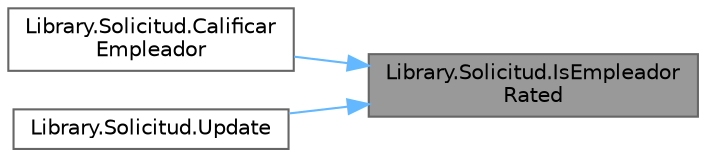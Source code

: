 digraph "Library.Solicitud.IsEmpleadorRated"
{
 // INTERACTIVE_SVG=YES
 // LATEX_PDF_SIZE
  bgcolor="transparent";
  edge [fontname=Helvetica,fontsize=10,labelfontname=Helvetica,labelfontsize=10];
  node [fontname=Helvetica,fontsize=10,shape=box,height=0.2,width=0.4];
  rankdir="RL";
  Node1 [label="Library.Solicitud.IsEmpleador\lRated",height=0.2,width=0.4,color="gray40", fillcolor="grey60", style="filled", fontcolor="black",tooltip="Método para conocer si un empleador fue calificado"];
  Node1 -> Node2 [dir="back",color="steelblue1",style="solid"];
  Node2 [label="Library.Solicitud.Calificar\lEmpleador",height=0.2,width=0.4,color="grey40", fillcolor="white", style="filled",URL="$classLibrary_1_1Solicitud.html#a617cf24ed3c6ec6dc2b5e9149966c599",tooltip="Método para calificar un empleador"];
  Node1 -> Node3 [dir="back",color="steelblue1",style="solid"];
  Node3 [label="Library.Solicitud.Update",height=0.2,width=0.4,color="grey40", fillcolor="white", style="filled",URL="$classLibrary_1_1Solicitud.html#a2b9a4efefd35c16aca1099d7997c286e",tooltip="Método para actualizar una calificación en caso que se haga dentro del plazo. Si excede la fecha lími..."];
}
